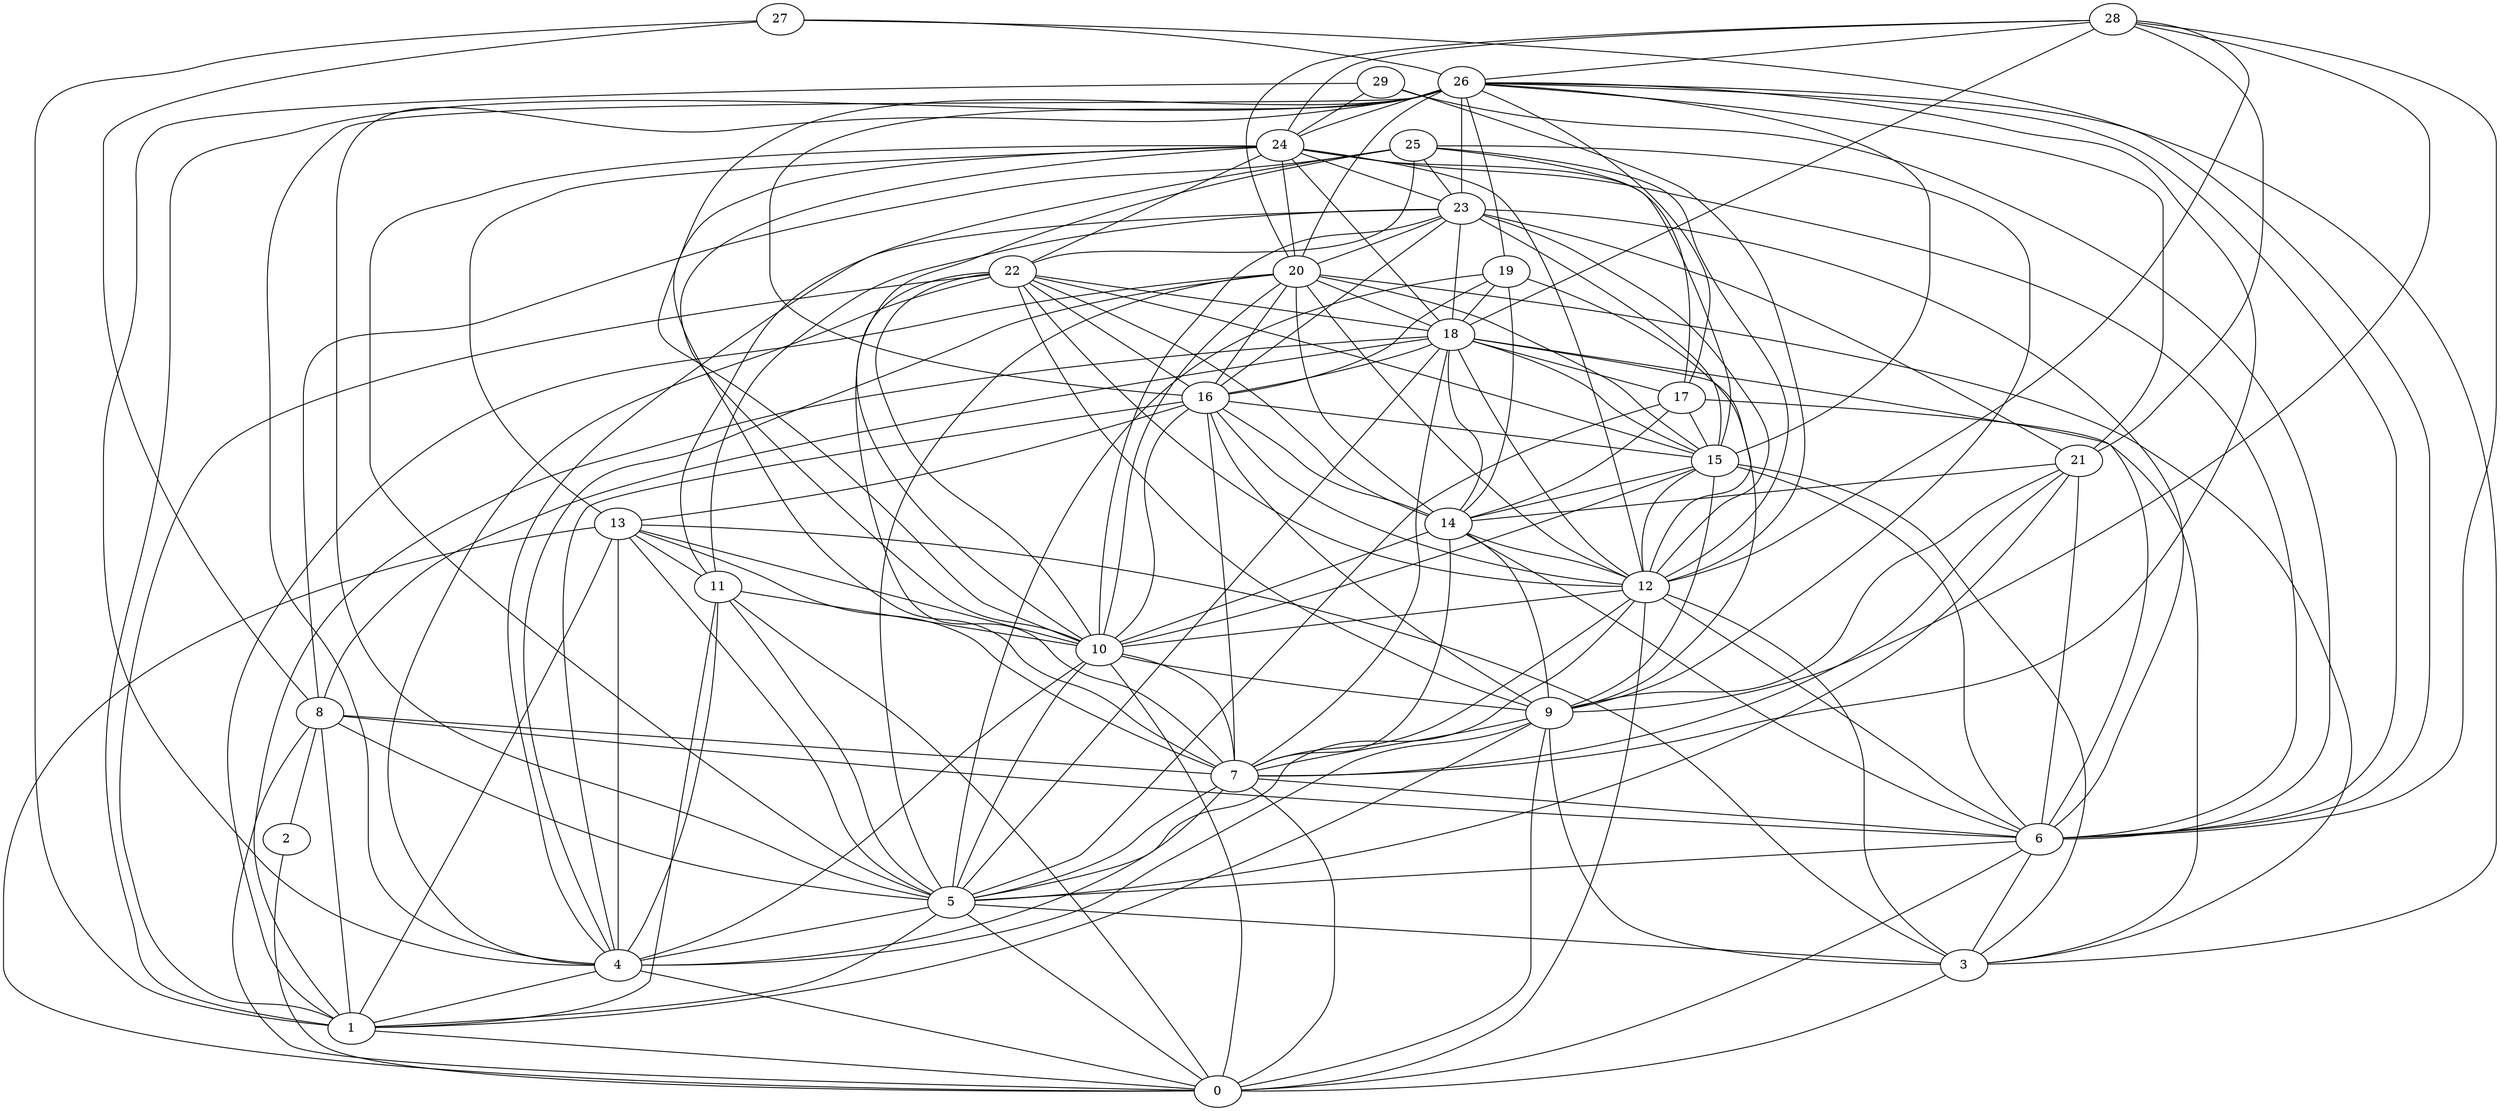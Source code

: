 graph G {
0;

1;

2;

3;

4;

5;

6;

7;

8;

9;

10;

11;

12;

13;

14;

15;

16;

17;

18;

19;

20;

21;

22;

23;

24;

25;

26;

27;

28;

29;

1 -- 0;

2 -- 0;

3 -- 0;

4 -- 0;

4 -- 1;

5 -- 0;

5 -- 1;

5 -- 3;

5 -- 4;

6 -- 0;

6 -- 3;

6 -- 5;

7 -- 0;

7 -- 4;

7 -- 5;

7 -- 6;

8 -- 0;

8 -- 1;

8 -- 2;

8 -- 5;

8 -- 6;

8 -- 7;

9 -- 0;

9 -- 1;

9 -- 3;

9 -- 4;

9 -- 7;

10 -- 0;

10 -- 4;

10 -- 5;

10 -- 7;

10 -- 9;

11 -- 0;

11 -- 1;

11 -- 4;

11 -- 5;

11 -- 10;

12 -- 0;

12 -- 3;

12 -- 5;

12 -- 6;

12 -- 7;

12 -- 10;

13 -- 0;

13 -- 1;

13 -- 3;

13 -- 4;

13 -- 5;

13 -- 7;

13 -- 10;

13 -- 11;

14 -- 6;

14 -- 7;

14 -- 9;

14 -- 10;

14 -- 12;

15 -- 3;

15 -- 6;

15 -- 9;

15 -- 10;

15 -- 12;

15 -- 14;

16 -- 4;

16 -- 7;

16 -- 9;

16 -- 10;

16 -- 12;

16 -- 13;

16 -- 14;

16 -- 15;

17 -- 3;

17 -- 5;

17 -- 14;

17 -- 15;

18 -- 1;

18 -- 5;

18 -- 6;

18 -- 7;

18 -- 8;

18 -- 9;

18 -- 12;

18 -- 14;

18 -- 15;

18 -- 16;

18 -- 17;

19 -- 5;

19 -- 12;

19 -- 14;

19 -- 16;

19 -- 18;

20 -- 1;

20 -- 3;

20 -- 4;

20 -- 5;

20 -- 10;

20 -- 12;

20 -- 14;

20 -- 15;

20 -- 16;

20 -- 18;

21 -- 5;

21 -- 6;

21 -- 7;

21 -- 9;

21 -- 14;

22 -- 1;

22 -- 4;

22 -- 7;

22 -- 9;

22 -- 10;

22 -- 12;

22 -- 14;

22 -- 15;

22 -- 16;

22 -- 18;

23 -- 4;

23 -- 6;

23 -- 10;

23 -- 11;

23 -- 12;

23 -- 15;

23 -- 16;

23 -- 18;

23 -- 20;

23 -- 21;

24 -- 5;

24 -- 6;

24 -- 7;

24 -- 10;

24 -- 12;

24 -- 13;

24 -- 15;

24 -- 18;

24 -- 20;

24 -- 22;

24 -- 23;

25 -- 8;

25 -- 9;

25 -- 10;

25 -- 11;

25 -- 12;

25 -- 17;

25 -- 22;

25 -- 23;

26 -- 1;

26 -- 3;

26 -- 4;

26 -- 5;

26 -- 6;

26 -- 7;

26 -- 10;

26 -- 15;

26 -- 16;

26 -- 17;

26 -- 19;

26 -- 20;

26 -- 21;

26 -- 23;

26 -- 24;

27 -- 1;

27 -- 6;

27 -- 8;

27 -- 26;

28 -- 6;

28 -- 9;

28 -- 12;

28 -- 18;

28 -- 20;

28 -- 21;

28 -- 24;

28 -- 26;

29 -- 4;

29 -- 6;

29 -- 12;

29 -- 24;

}
